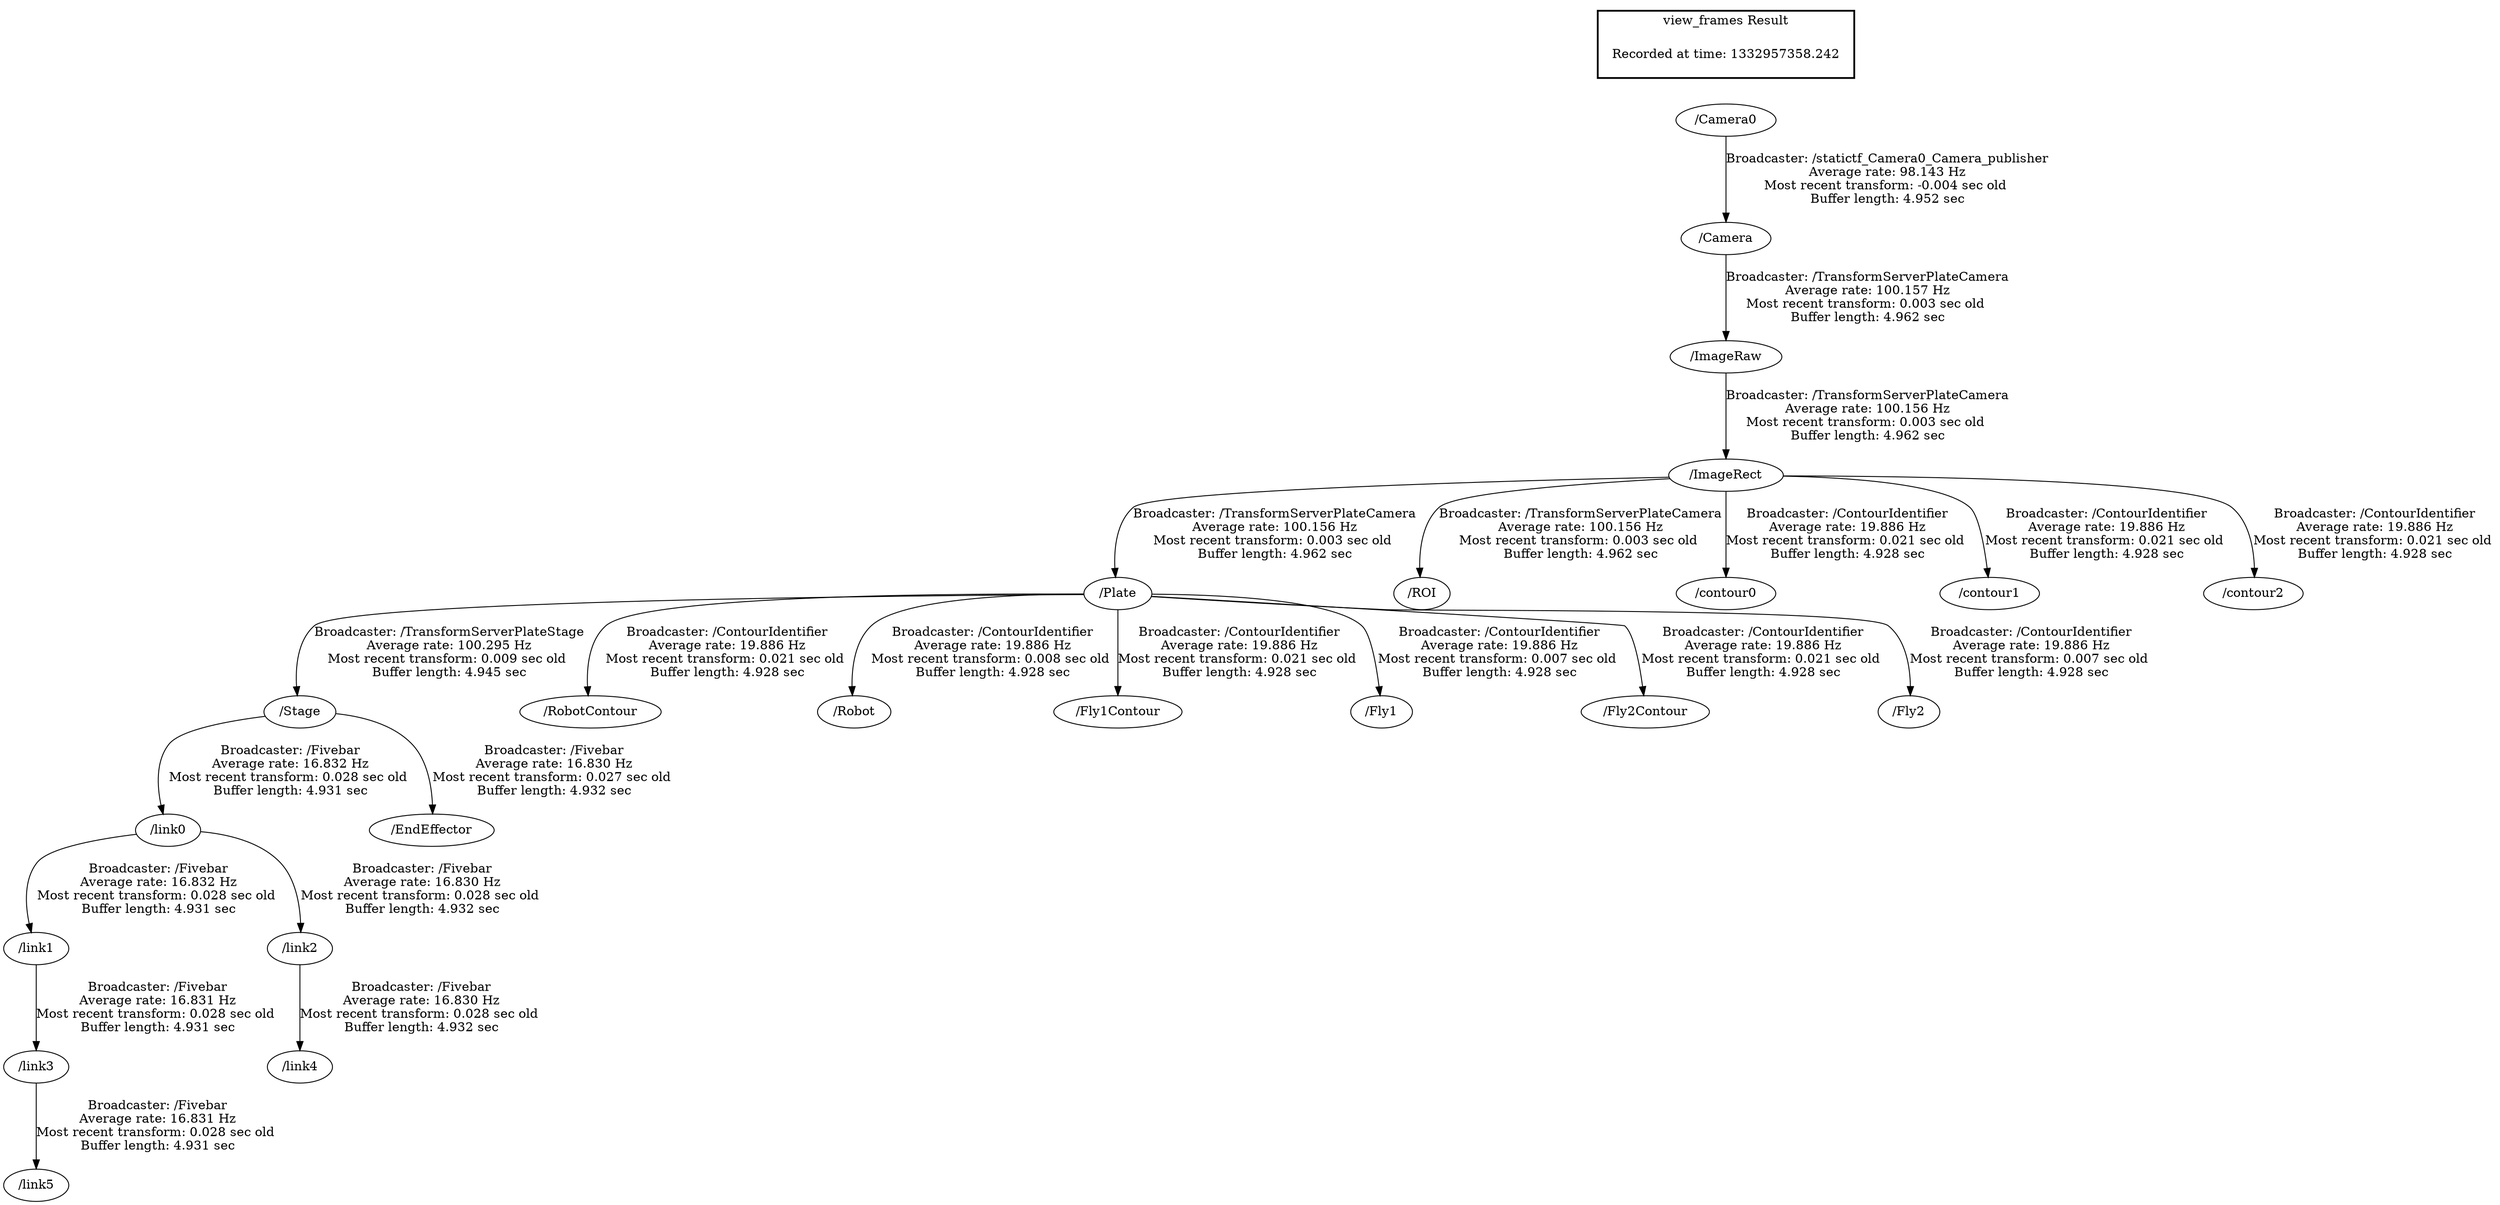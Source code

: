 digraph G {
"/Camera" -> "/ImageRaw"[label="Broadcaster: /TransformServerPlateCamera\nAverage rate: 100.157 Hz\nMost recent transform: 0.003 sec old \nBuffer length: 4.962 sec\n"];
"/Camera0" -> "/Camera"[label="Broadcaster: /statictf_Camera0_Camera_publisher\nAverage rate: 98.143 Hz\nMost recent transform: -0.004 sec old \nBuffer length: 4.952 sec\n"];
"/ImageRaw" -> "/ImageRect"[label="Broadcaster: /TransformServerPlateCamera\nAverage rate: 100.156 Hz\nMost recent transform: 0.003 sec old \nBuffer length: 4.962 sec\n"];
"/ImageRect" -> "/Plate"[label="Broadcaster: /TransformServerPlateCamera\nAverage rate: 100.156 Hz\nMost recent transform: 0.003 sec old \nBuffer length: 4.962 sec\n"];
"/ImageRect" -> "/ROI"[label="Broadcaster: /TransformServerPlateCamera\nAverage rate: 100.156 Hz\nMost recent transform: 0.003 sec old \nBuffer length: 4.962 sec\n"];
"/Stage" -> "/link0"[label="Broadcaster: /Fivebar\nAverage rate: 16.832 Hz\nMost recent transform: 0.028 sec old \nBuffer length: 4.931 sec\n"];
"/Plate" -> "/Stage"[label="Broadcaster: /TransformServerPlateStage\nAverage rate: 100.295 Hz\nMost recent transform: 0.009 sec old \nBuffer length: 4.945 sec\n"];
"/link0" -> "/link1"[label="Broadcaster: /Fivebar\nAverage rate: 16.832 Hz\nMost recent transform: 0.028 sec old \nBuffer length: 4.931 sec\n"];
"/link1" -> "/link3"[label="Broadcaster: /Fivebar\nAverage rate: 16.831 Hz\nMost recent transform: 0.028 sec old \nBuffer length: 4.931 sec\n"];
"/link3" -> "/link5"[label="Broadcaster: /Fivebar\nAverage rate: 16.831 Hz\nMost recent transform: 0.028 sec old \nBuffer length: 4.931 sec\n"];
"/link0" -> "/link2"[label="Broadcaster: /Fivebar\nAverage rate: 16.830 Hz\nMost recent transform: 0.028 sec old \nBuffer length: 4.932 sec\n"];
"/link2" -> "/link4"[label="Broadcaster: /Fivebar\nAverage rate: 16.830 Hz\nMost recent transform: 0.028 sec old \nBuffer length: 4.932 sec\n"];
"/Stage" -> "/EndEffector"[label="Broadcaster: /Fivebar\nAverage rate: 16.830 Hz\nMost recent transform: 0.027 sec old \nBuffer length: 4.932 sec\n"];
"/ImageRect" -> "/contour0"[label="Broadcaster: /ContourIdentifier\nAverage rate: 19.886 Hz\nMost recent transform: 0.021 sec old \nBuffer length: 4.928 sec\n"];
"/ImageRect" -> "/contour1"[label="Broadcaster: /ContourIdentifier\nAverage rate: 19.886 Hz\nMost recent transform: 0.021 sec old \nBuffer length: 4.928 sec\n"];
"/ImageRect" -> "/contour2"[label="Broadcaster: /ContourIdentifier\nAverage rate: 19.886 Hz\nMost recent transform: 0.021 sec old \nBuffer length: 4.928 sec\n"];
"/Plate" -> "/RobotContour"[label="Broadcaster: /ContourIdentifier\nAverage rate: 19.886 Hz\nMost recent transform: 0.021 sec old \nBuffer length: 4.928 sec\n"];
"/Plate" -> "/Robot"[label="Broadcaster: /ContourIdentifier\nAverage rate: 19.886 Hz\nMost recent transform: 0.008 sec old \nBuffer length: 4.928 sec\n"];
"/Plate" -> "/Fly1Contour"[label="Broadcaster: /ContourIdentifier\nAverage rate: 19.886 Hz\nMost recent transform: 0.021 sec old \nBuffer length: 4.928 sec\n"];
"/Plate" -> "/Fly1"[label="Broadcaster: /ContourIdentifier\nAverage rate: 19.886 Hz\nMost recent transform: 0.007 sec old \nBuffer length: 4.928 sec\n"];
"/Plate" -> "/Fly2Contour"[label="Broadcaster: /ContourIdentifier\nAverage rate: 19.886 Hz\nMost recent transform: 0.021 sec old \nBuffer length: 4.928 sec\n"];
"/Plate" -> "/Fly2"[label="Broadcaster: /ContourIdentifier\nAverage rate: 19.886 Hz\nMost recent transform: 0.007 sec old \nBuffer length: 4.928 sec\n"];
edge [style=invis];
 subgraph cluster_legend { style=bold; color=black; label ="view_frames Result";
"Recorded at time: 1332957358.242"[ shape=plaintext ] ;
 }->"/Camera0";
}